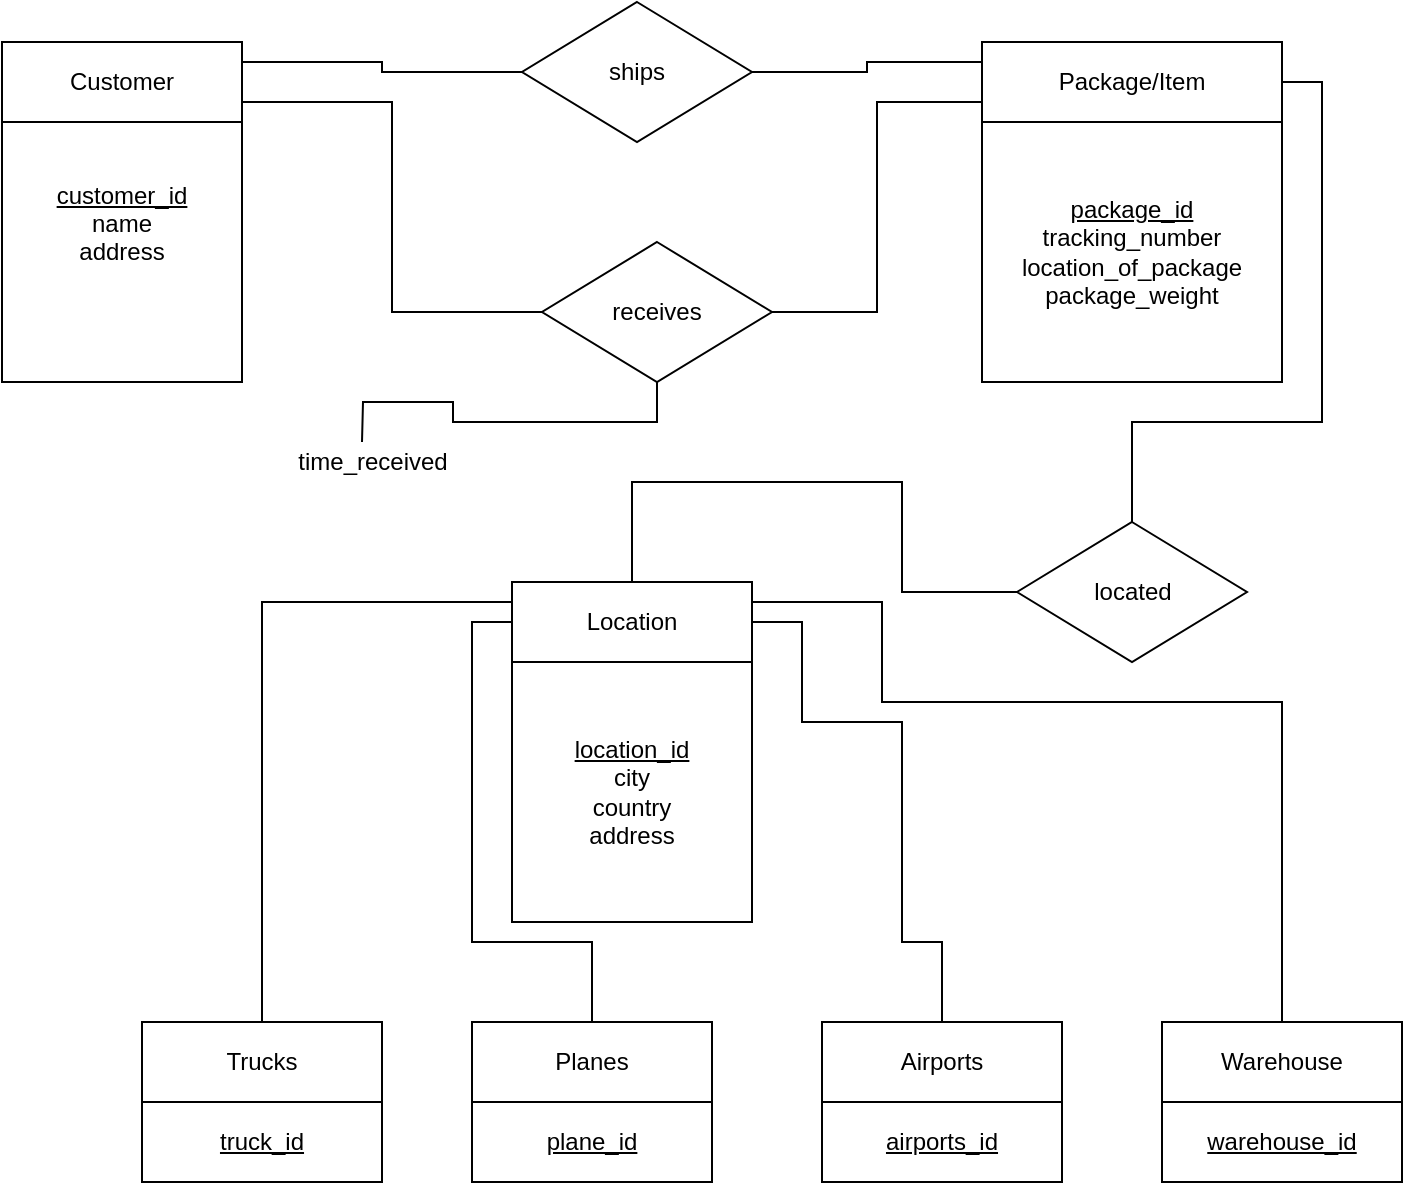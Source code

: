 <mxfile version="17.4.5" type="github">
  <diagram id="KgCbA1ao-AKPPqiwo8ii" name="Page-1">
    <mxGraphModel dx="1645" dy="1101" grid="1" gridSize="10" guides="1" tooltips="1" connect="1" arrows="1" fold="1" page="1" pageScale="1" pageWidth="850" pageHeight="1100" math="0" shadow="0">
      <root>
        <mxCell id="0" />
        <mxCell id="1" parent="0" />
        <mxCell id="p6gnq6qZ7OG_XP_tWJV0-15" style="edgeStyle=orthogonalEdgeStyle;rounded=0;orthogonalLoop=1;jettySize=auto;html=1;exitX=1;exitY=0.25;exitDx=0;exitDy=0;entryX=0;entryY=0.5;entryDx=0;entryDy=0;endArrow=none;endFill=0;" edge="1" parent="1" source="p6gnq6qZ7OG_XP_tWJV0-2" target="p6gnq6qZ7OG_XP_tWJV0-5">
          <mxGeometry relative="1" as="geometry" />
        </mxCell>
        <mxCell id="p6gnq6qZ7OG_XP_tWJV0-2" value="Customer" style="rounded=0;whiteSpace=wrap;html=1;" vertex="1" parent="1">
          <mxGeometry x="130" y="40" width="120" height="40" as="geometry" />
        </mxCell>
        <mxCell id="p6gnq6qZ7OG_XP_tWJV0-3" value="&lt;u&gt;customer_id&lt;br&gt;&lt;/u&gt;name&lt;br&gt;address&lt;br&gt;&lt;br&gt;&lt;br&gt;" style="rounded=0;whiteSpace=wrap;html=1;" vertex="1" parent="1">
          <mxGeometry x="130" y="80" width="120" height="130" as="geometry" />
        </mxCell>
        <mxCell id="p6gnq6qZ7OG_XP_tWJV0-14" style="edgeStyle=orthogonalEdgeStyle;rounded=0;orthogonalLoop=1;jettySize=auto;html=1;exitX=1;exitY=0.5;exitDx=0;exitDy=0;entryX=0;entryY=0.25;entryDx=0;entryDy=0;endArrow=none;endFill=0;" edge="1" parent="1" source="p6gnq6qZ7OG_XP_tWJV0-5" target="p6gnq6qZ7OG_XP_tWJV0-6">
          <mxGeometry relative="1" as="geometry" />
        </mxCell>
        <mxCell id="p6gnq6qZ7OG_XP_tWJV0-5" value="ships" style="rhombus;whiteSpace=wrap;html=1;" vertex="1" parent="1">
          <mxGeometry x="390" y="20" width="115" height="70" as="geometry" />
        </mxCell>
        <mxCell id="p6gnq6qZ7OG_XP_tWJV0-10" style="edgeStyle=orthogonalEdgeStyle;rounded=0;orthogonalLoop=1;jettySize=auto;html=1;exitX=1;exitY=0.5;exitDx=0;exitDy=0;entryX=0.5;entryY=0;entryDx=0;entryDy=0;endArrow=none;endFill=0;" edge="1" parent="1" source="p6gnq6qZ7OG_XP_tWJV0-6" target="p6gnq6qZ7OG_XP_tWJV0-9">
          <mxGeometry relative="1" as="geometry">
            <Array as="points">
              <mxPoint x="790" y="60" />
              <mxPoint x="790" y="230" />
              <mxPoint x="695" y="230" />
            </Array>
          </mxGeometry>
        </mxCell>
        <mxCell id="p6gnq6qZ7OG_XP_tWJV0-6" value="Package/Item" style="rounded=0;whiteSpace=wrap;html=1;" vertex="1" parent="1">
          <mxGeometry x="620" y="40" width="150" height="40" as="geometry" />
        </mxCell>
        <mxCell id="p6gnq6qZ7OG_XP_tWJV0-7" value="&lt;u&gt;package_id&lt;/u&gt;&lt;br&gt;tracking_number&lt;br&gt;location_of_package&lt;br&gt;package_weight" style="rounded=0;whiteSpace=wrap;html=1;" vertex="1" parent="1">
          <mxGeometry x="620" y="80" width="150" height="130" as="geometry" />
        </mxCell>
        <mxCell id="p6gnq6qZ7OG_XP_tWJV0-16" style="edgeStyle=orthogonalEdgeStyle;rounded=0;orthogonalLoop=1;jettySize=auto;html=1;exitX=1;exitY=0.5;exitDx=0;exitDy=0;entryX=0;entryY=0.75;entryDx=0;entryDy=0;endArrow=none;endFill=0;" edge="1" parent="1" source="p6gnq6qZ7OG_XP_tWJV0-8" target="p6gnq6qZ7OG_XP_tWJV0-6">
          <mxGeometry relative="1" as="geometry" />
        </mxCell>
        <mxCell id="p6gnq6qZ7OG_XP_tWJV0-17" style="edgeStyle=orthogonalEdgeStyle;rounded=0;orthogonalLoop=1;jettySize=auto;html=1;exitX=0;exitY=0.5;exitDx=0;exitDy=0;entryX=1;entryY=0.75;entryDx=0;entryDy=0;endArrow=none;endFill=0;" edge="1" parent="1" source="p6gnq6qZ7OG_XP_tWJV0-8" target="p6gnq6qZ7OG_XP_tWJV0-2">
          <mxGeometry relative="1" as="geometry" />
        </mxCell>
        <mxCell id="p6gnq6qZ7OG_XP_tWJV0-18" style="edgeStyle=orthogonalEdgeStyle;rounded=0;orthogonalLoop=1;jettySize=auto;html=1;exitX=0.5;exitY=1;exitDx=0;exitDy=0;endArrow=none;endFill=0;" edge="1" parent="1" source="p6gnq6qZ7OG_XP_tWJV0-8">
          <mxGeometry relative="1" as="geometry">
            <mxPoint x="310" y="240" as="targetPoint" />
          </mxGeometry>
        </mxCell>
        <mxCell id="p6gnq6qZ7OG_XP_tWJV0-8" value="receives" style="rhombus;whiteSpace=wrap;html=1;" vertex="1" parent="1">
          <mxGeometry x="400" y="140" width="115" height="70" as="geometry" />
        </mxCell>
        <mxCell id="p6gnq6qZ7OG_XP_tWJV0-13" style="edgeStyle=orthogonalEdgeStyle;rounded=0;orthogonalLoop=1;jettySize=auto;html=1;exitX=0;exitY=0.5;exitDx=0;exitDy=0;entryX=0.5;entryY=0;entryDx=0;entryDy=0;endArrow=none;endFill=0;" edge="1" parent="1" source="p6gnq6qZ7OG_XP_tWJV0-9" target="p6gnq6qZ7OG_XP_tWJV0-11">
          <mxGeometry relative="1" as="geometry">
            <Array as="points">
              <mxPoint x="580" y="315" />
              <mxPoint x="580" y="260" />
              <mxPoint x="445" y="260" />
            </Array>
          </mxGeometry>
        </mxCell>
        <mxCell id="p6gnq6qZ7OG_XP_tWJV0-9" value="located" style="rhombus;whiteSpace=wrap;html=1;" vertex="1" parent="1">
          <mxGeometry x="637.5" y="280" width="115" height="70" as="geometry" />
        </mxCell>
        <mxCell id="p6gnq6qZ7OG_XP_tWJV0-28" style="edgeStyle=orthogonalEdgeStyle;rounded=0;orthogonalLoop=1;jettySize=auto;html=1;exitX=0;exitY=0.25;exitDx=0;exitDy=0;entryX=0.5;entryY=0;entryDx=0;entryDy=0;endArrow=none;endFill=0;" edge="1" parent="1" source="p6gnq6qZ7OG_XP_tWJV0-11" target="p6gnq6qZ7OG_XP_tWJV0-20">
          <mxGeometry relative="1" as="geometry" />
        </mxCell>
        <mxCell id="p6gnq6qZ7OG_XP_tWJV0-29" style="edgeStyle=orthogonalEdgeStyle;rounded=0;orthogonalLoop=1;jettySize=auto;html=1;exitX=0;exitY=0.5;exitDx=0;exitDy=0;entryX=0.5;entryY=0;entryDx=0;entryDy=0;endArrow=none;endFill=0;" edge="1" parent="1" source="p6gnq6qZ7OG_XP_tWJV0-11" target="p6gnq6qZ7OG_XP_tWJV0-22">
          <mxGeometry relative="1" as="geometry">
            <Array as="points">
              <mxPoint x="365" y="330" />
              <mxPoint x="365" y="490" />
              <mxPoint x="425" y="490" />
            </Array>
          </mxGeometry>
        </mxCell>
        <mxCell id="p6gnq6qZ7OG_XP_tWJV0-30" style="edgeStyle=orthogonalEdgeStyle;rounded=0;orthogonalLoop=1;jettySize=auto;html=1;exitX=1;exitY=0.25;exitDx=0;exitDy=0;entryX=0.5;entryY=0;entryDx=0;entryDy=0;endArrow=none;endFill=0;" edge="1" parent="1" source="p6gnq6qZ7OG_XP_tWJV0-11" target="p6gnq6qZ7OG_XP_tWJV0-26">
          <mxGeometry relative="1" as="geometry">
            <Array as="points">
              <mxPoint x="570" y="320" />
              <mxPoint x="570" y="370" />
              <mxPoint x="770" y="370" />
            </Array>
          </mxGeometry>
        </mxCell>
        <mxCell id="p6gnq6qZ7OG_XP_tWJV0-31" style="edgeStyle=orthogonalEdgeStyle;rounded=0;orthogonalLoop=1;jettySize=auto;html=1;exitX=1;exitY=0.5;exitDx=0;exitDy=0;entryX=0.5;entryY=0;entryDx=0;entryDy=0;endArrow=none;endFill=0;" edge="1" parent="1" source="p6gnq6qZ7OG_XP_tWJV0-11" target="p6gnq6qZ7OG_XP_tWJV0-24">
          <mxGeometry relative="1" as="geometry">
            <Array as="points">
              <mxPoint x="530" y="330" />
              <mxPoint x="530" y="380" />
              <mxPoint x="580" y="380" />
              <mxPoint x="580" y="490" />
              <mxPoint x="600" y="490" />
            </Array>
          </mxGeometry>
        </mxCell>
        <mxCell id="p6gnq6qZ7OG_XP_tWJV0-11" value="Location" style="rounded=0;whiteSpace=wrap;html=1;" vertex="1" parent="1">
          <mxGeometry x="385" y="310" width="120" height="40" as="geometry" />
        </mxCell>
        <mxCell id="p6gnq6qZ7OG_XP_tWJV0-12" value="&lt;u&gt;location_id&lt;br&gt;&lt;/u&gt;city&lt;br&gt;country&lt;br&gt;address" style="rounded=0;whiteSpace=wrap;html=1;" vertex="1" parent="1">
          <mxGeometry x="385" y="350" width="120" height="130" as="geometry" />
        </mxCell>
        <mxCell id="p6gnq6qZ7OG_XP_tWJV0-19" value="time_received" style="text;html=1;align=center;verticalAlign=middle;resizable=0;points=[];autosize=1;strokeColor=none;fillColor=none;" vertex="1" parent="1">
          <mxGeometry x="270" y="240" width="90" height="20" as="geometry" />
        </mxCell>
        <mxCell id="p6gnq6qZ7OG_XP_tWJV0-20" value="Trucks" style="rounded=0;whiteSpace=wrap;html=1;" vertex="1" parent="1">
          <mxGeometry x="200" y="530" width="120" height="40" as="geometry" />
        </mxCell>
        <mxCell id="p6gnq6qZ7OG_XP_tWJV0-21" value="&lt;u&gt;truck_id&lt;br&gt;&lt;/u&gt;" style="rounded=0;whiteSpace=wrap;html=1;" vertex="1" parent="1">
          <mxGeometry x="200" y="570" width="120" height="40" as="geometry" />
        </mxCell>
        <mxCell id="p6gnq6qZ7OG_XP_tWJV0-22" value="Planes" style="rounded=0;whiteSpace=wrap;html=1;" vertex="1" parent="1">
          <mxGeometry x="365" y="530" width="120" height="40" as="geometry" />
        </mxCell>
        <mxCell id="p6gnq6qZ7OG_XP_tWJV0-23" value="&lt;u&gt;plane_id&lt;br&gt;&lt;/u&gt;" style="rounded=0;whiteSpace=wrap;html=1;" vertex="1" parent="1">
          <mxGeometry x="365" y="570" width="120" height="40" as="geometry" />
        </mxCell>
        <mxCell id="p6gnq6qZ7OG_XP_tWJV0-24" value="Airports" style="rounded=0;whiteSpace=wrap;html=1;" vertex="1" parent="1">
          <mxGeometry x="540" y="530" width="120" height="40" as="geometry" />
        </mxCell>
        <mxCell id="p6gnq6qZ7OG_XP_tWJV0-25" value="&lt;u&gt;airports_id&lt;br&gt;&lt;/u&gt;" style="rounded=0;whiteSpace=wrap;html=1;" vertex="1" parent="1">
          <mxGeometry x="540" y="570" width="120" height="40" as="geometry" />
        </mxCell>
        <mxCell id="p6gnq6qZ7OG_XP_tWJV0-26" value="Warehouse" style="rounded=0;whiteSpace=wrap;html=1;" vertex="1" parent="1">
          <mxGeometry x="710" y="530" width="120" height="40" as="geometry" />
        </mxCell>
        <mxCell id="p6gnq6qZ7OG_XP_tWJV0-27" value="&lt;u&gt;warehouse_id&lt;br&gt;&lt;/u&gt;" style="rounded=0;whiteSpace=wrap;html=1;" vertex="1" parent="1">
          <mxGeometry x="710" y="570" width="120" height="40" as="geometry" />
        </mxCell>
      </root>
    </mxGraphModel>
  </diagram>
</mxfile>
